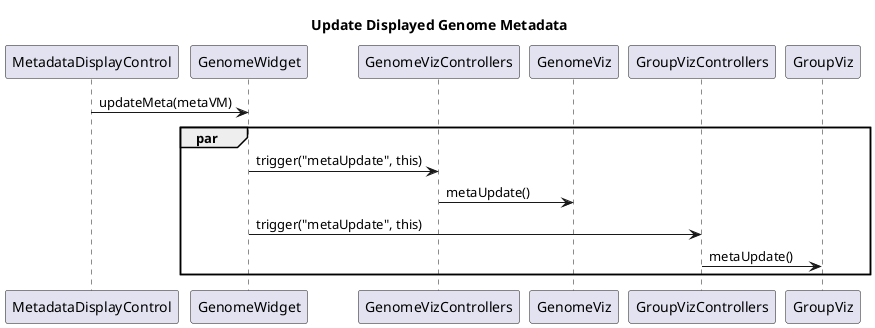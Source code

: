 @startuml

title Update Displayed Genome Metadata

MetadataDisplayControl -> GenomeWidget: updateMeta(metaVM)
par
GenomeWidget -> GenomeVizControllers: trigger("metaUpdate", this)
GenomeVizControllers -> GenomeViz: metaUpdate()
GenomeWidget -> GroupVizControllers: trigger("metaUpdate", this)
GroupVizControllers -> GroupViz: metaUpdate()
end

@enduml